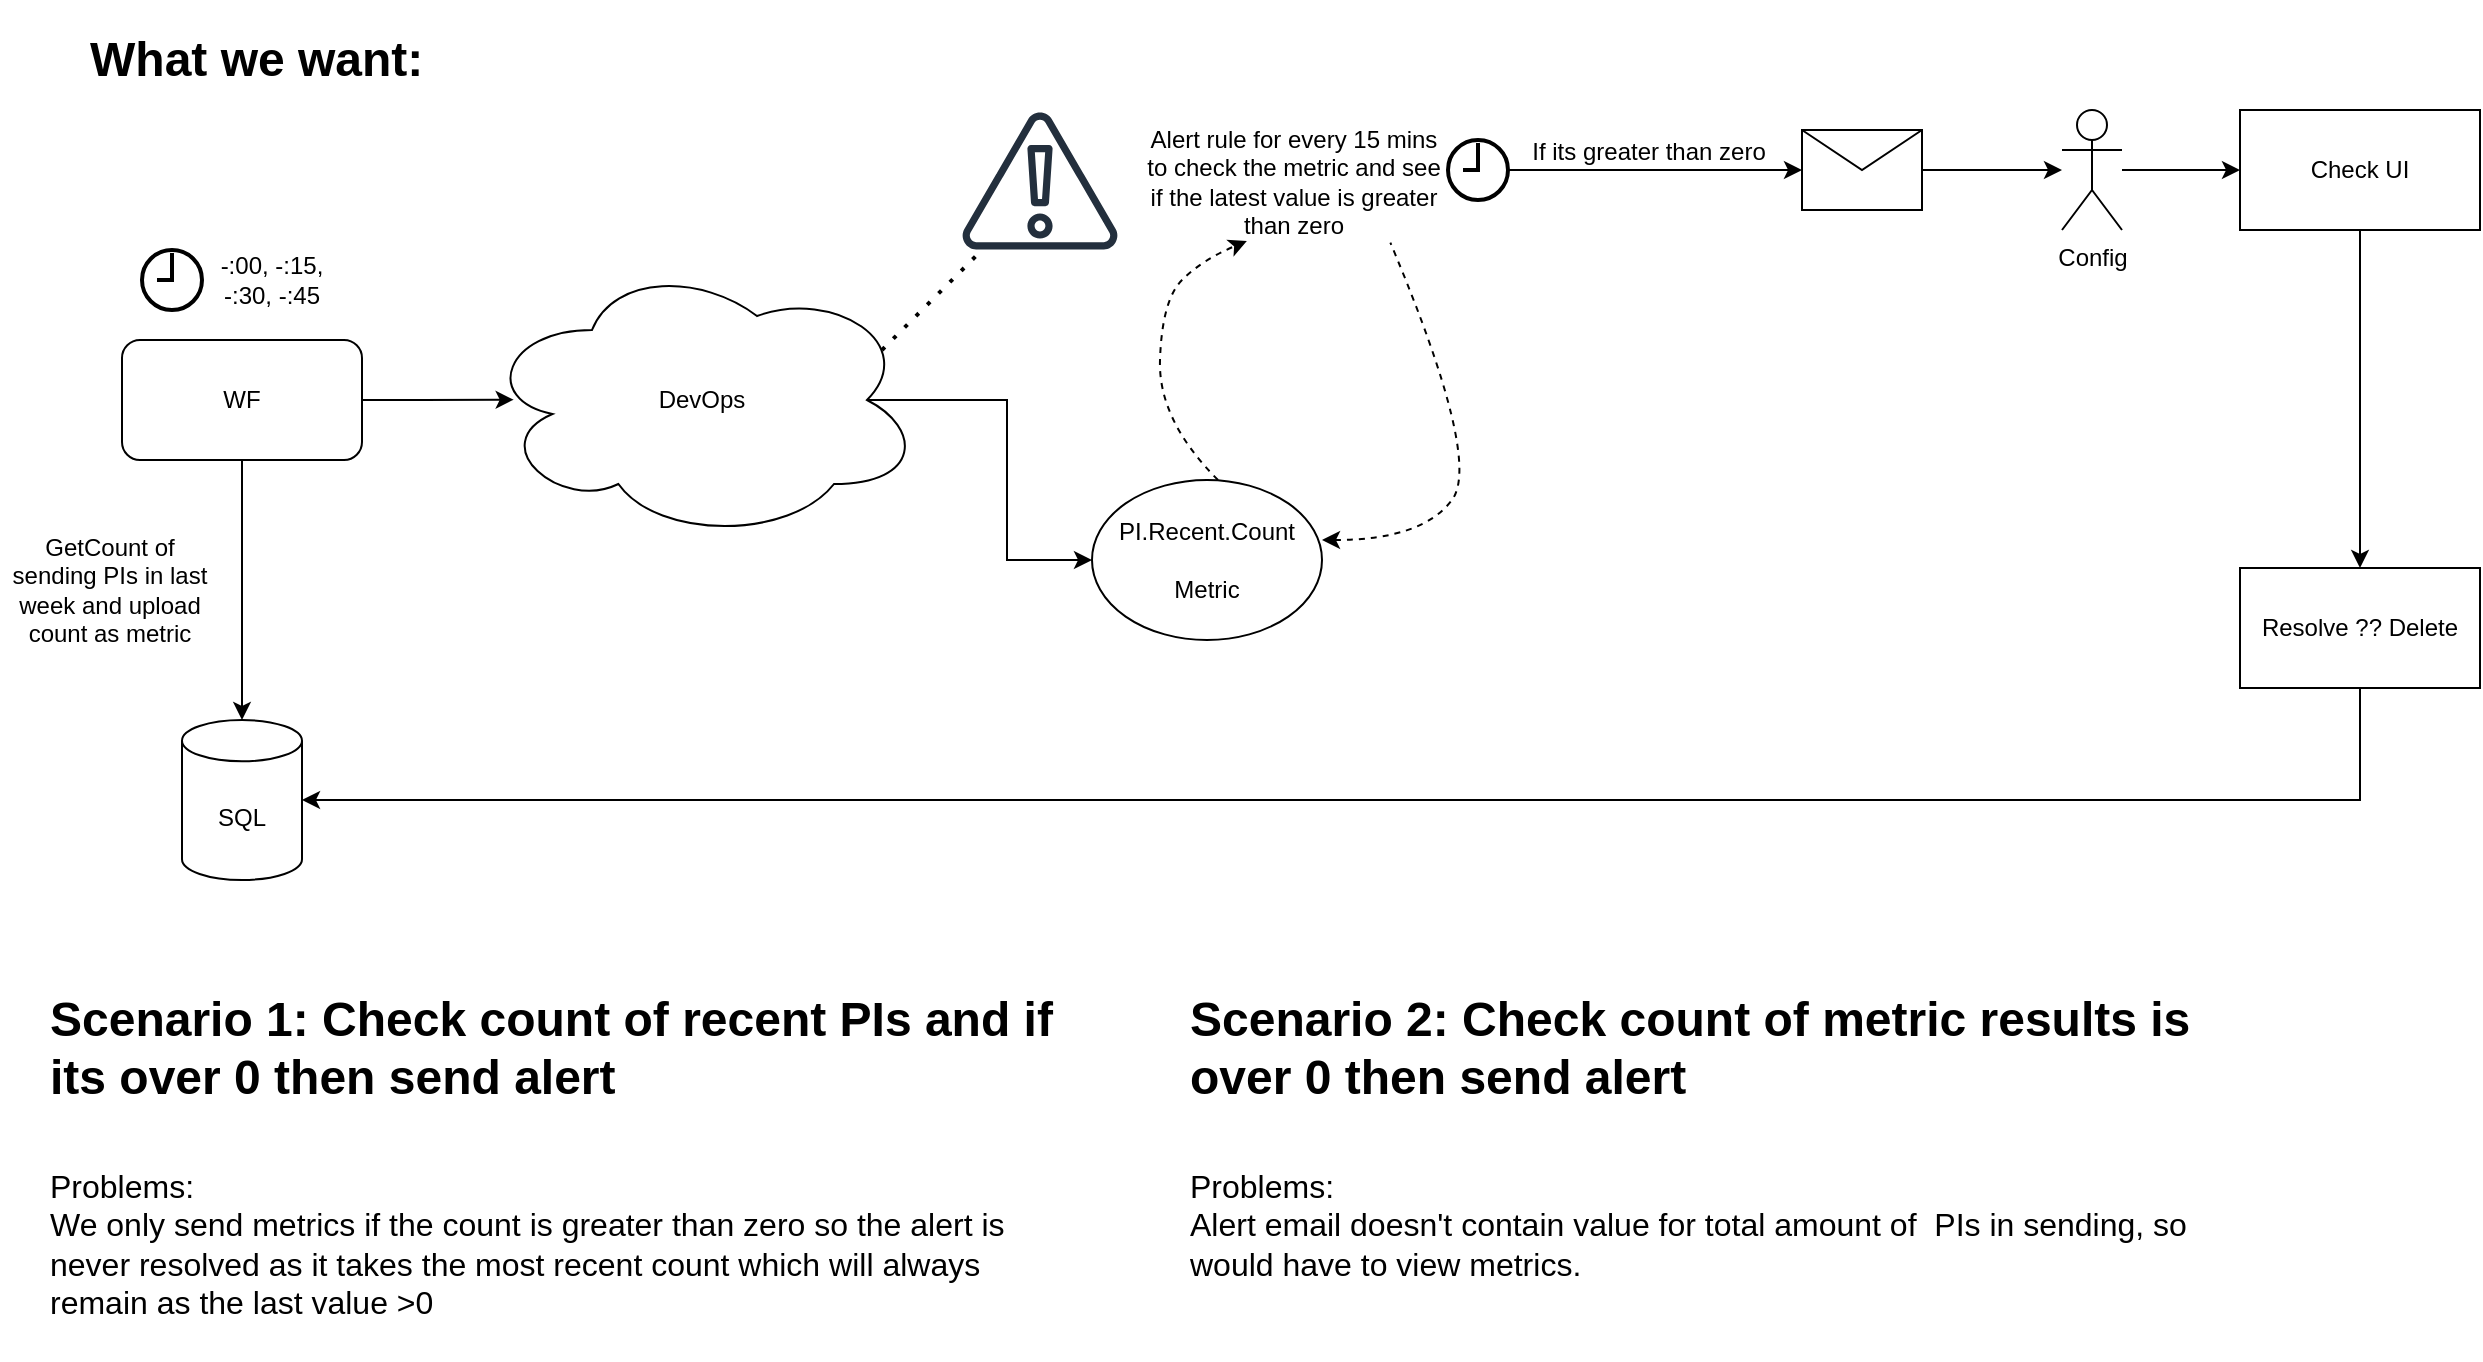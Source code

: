 <mxfile version="20.8.5" type="github">
  <diagram name="Page-1" id="Kkhko3-lI88rhhToAhvI">
    <mxGraphModel dx="1728" dy="908" grid="1" gridSize="10" guides="1" tooltips="1" connect="1" arrows="1" fold="1" page="1" pageScale="1" pageWidth="1169" pageHeight="827" math="0" shadow="0">
      <root>
        <mxCell id="0" />
        <mxCell id="1" parent="0" />
        <mxCell id="GTdq3fTMbGytyCx3zL99-6" value="" style="edgeStyle=orthogonalEdgeStyle;rounded=0;orthogonalLoop=1;jettySize=auto;html=1;entryX=0.072;entryY=0.499;entryDx=0;entryDy=0;entryPerimeter=0;" parent="1" source="GTdq3fTMbGytyCx3zL99-1" target="GTdq3fTMbGytyCx3zL99-4" edge="1">
          <mxGeometry relative="1" as="geometry">
            <Array as="points" />
          </mxGeometry>
        </mxCell>
        <mxCell id="GTdq3fTMbGytyCx3zL99-30" style="edgeStyle=orthogonalEdgeStyle;rounded=0;orthogonalLoop=1;jettySize=auto;html=1;exitX=0.5;exitY=1;exitDx=0;exitDy=0;entryX=0.5;entryY=0;entryDx=0;entryDy=0;entryPerimeter=0;" parent="1" source="GTdq3fTMbGytyCx3zL99-1" target="GTdq3fTMbGytyCx3zL99-28" edge="1">
          <mxGeometry relative="1" as="geometry" />
        </mxCell>
        <mxCell id="GTdq3fTMbGytyCx3zL99-1" value="WF" style="rounded=1;whiteSpace=wrap;html=1;" parent="1" vertex="1">
          <mxGeometry x="101" y="240" width="120" height="60" as="geometry" />
        </mxCell>
        <mxCell id="GTdq3fTMbGytyCx3zL99-2" value="" style="html=1;verticalLabelPosition=bottom;align=center;labelBackgroundColor=#ffffff;verticalAlign=top;strokeWidth=2;strokeColor=#000000;shadow=0;dashed=0;shape=mxgraph.ios7.icons.clock;" parent="1" vertex="1">
          <mxGeometry x="111" y="195" width="30" height="30" as="geometry" />
        </mxCell>
        <mxCell id="GTdq3fTMbGytyCx3zL99-3" value="-:00, -:15, -:30, -:45" style="text;html=1;strokeColor=none;fillColor=none;align=center;verticalAlign=middle;whiteSpace=wrap;rounded=0;" parent="1" vertex="1">
          <mxGeometry x="141" y="190" width="70" height="40" as="geometry" />
        </mxCell>
        <mxCell id="GTdq3fTMbGytyCx3zL99-14" value="" style="edgeStyle=orthogonalEdgeStyle;rounded=0;orthogonalLoop=1;jettySize=auto;html=1;exitX=0.875;exitY=0.5;exitDx=0;exitDy=0;exitPerimeter=0;" parent="1" source="GTdq3fTMbGytyCx3zL99-4" target="GTdq3fTMbGytyCx3zL99-13" edge="1">
          <mxGeometry relative="1" as="geometry" />
        </mxCell>
        <mxCell id="GTdq3fTMbGytyCx3zL99-4" value="DevOps" style="ellipse;shape=cloud;whiteSpace=wrap;html=1;" parent="1" vertex="1">
          <mxGeometry x="281" y="200" width="220" height="140" as="geometry" />
        </mxCell>
        <mxCell id="GTdq3fTMbGytyCx3zL99-7" value="GetCount of sending PIs in last week and upload count as metric" style="text;html=1;strokeColor=none;fillColor=none;align=center;verticalAlign=middle;whiteSpace=wrap;rounded=0;" parent="1" vertex="1">
          <mxGeometry x="40" y="350" width="110" height="30" as="geometry" />
        </mxCell>
        <mxCell id="GTdq3fTMbGytyCx3zL99-8" value="" style="sketch=0;outlineConnect=0;fontColor=#232F3E;gradientColor=none;fillColor=#232F3D;strokeColor=none;dashed=0;verticalLabelPosition=bottom;verticalAlign=top;align=center;html=1;fontSize=12;fontStyle=0;aspect=fixed;pointerEvents=1;shape=mxgraph.aws4.alert;" parent="1" vertex="1">
          <mxGeometry x="521" y="126" width="78" height="69" as="geometry" />
        </mxCell>
        <mxCell id="GTdq3fTMbGytyCx3zL99-9" value="Alert rule for every 15 mins to check the metric and see if the latest value is greater than zero" style="text;html=1;strokeColor=none;fillColor=none;align=center;verticalAlign=middle;whiteSpace=wrap;rounded=0;" parent="1" vertex="1">
          <mxGeometry x="611" y="130.5" width="152" height="60" as="geometry" />
        </mxCell>
        <mxCell id="GTdq3fTMbGytyCx3zL99-10" value="" style="endArrow=none;dashed=1;html=1;dashPattern=1 3;strokeWidth=2;rounded=0;" parent="1" edge="1">
          <mxGeometry width="50" height="50" relative="1" as="geometry">
            <mxPoint x="481" y="245" as="sourcePoint" />
            <mxPoint x="531" y="195" as="targetPoint" />
          </mxGeometry>
        </mxCell>
        <mxCell id="GTdq3fTMbGytyCx3zL99-20" value="" style="edgeStyle=orthogonalEdgeStyle;rounded=0;orthogonalLoop=1;jettySize=auto;html=1;" parent="1" source="GTdq3fTMbGytyCx3zL99-12" target="GTdq3fTMbGytyCx3zL99-19" edge="1">
          <mxGeometry relative="1" as="geometry" />
        </mxCell>
        <mxCell id="GTdq3fTMbGytyCx3zL99-12" value="" style="html=1;verticalLabelPosition=bottom;align=center;labelBackgroundColor=#ffffff;verticalAlign=top;strokeWidth=2;strokeColor=#000000;shadow=0;dashed=0;shape=mxgraph.ios7.icons.clock;" parent="1" vertex="1">
          <mxGeometry x="764" y="140" width="30" height="30" as="geometry" />
        </mxCell>
        <mxCell id="GTdq3fTMbGytyCx3zL99-13" value="PI.Recent.Count&lt;br&gt;&lt;br&gt;Metric" style="ellipse;whiteSpace=wrap;html=1;" parent="1" vertex="1">
          <mxGeometry x="586" y="310" width="115" height="80" as="geometry" />
        </mxCell>
        <mxCell id="GTdq3fTMbGytyCx3zL99-15" value="&lt;h1&gt;What we want:&lt;/h1&gt;" style="text;html=1;strokeColor=none;fillColor=none;spacing=5;spacingTop=-20;whiteSpace=wrap;overflow=hidden;rounded=0;" parent="1" vertex="1">
          <mxGeometry x="80" y="80" width="190" height="120" as="geometry" />
        </mxCell>
        <mxCell id="GTdq3fTMbGytyCx3zL99-17" value="" style="curved=1;endArrow=none;html=1;rounded=0;endFill=0;startArrow=classic;startFill=1;dashed=1;entryX=0.817;entryY=1.014;entryDx=0;entryDy=0;entryPerimeter=0;" parent="1" target="GTdq3fTMbGytyCx3zL99-9" edge="1">
          <mxGeometry width="50" height="50" relative="1" as="geometry">
            <mxPoint x="701" y="340" as="sourcePoint" />
            <mxPoint x="791" y="180" as="targetPoint" />
            <Array as="points">
              <mxPoint x="751" y="340" />
              <mxPoint x="781" y="300" />
            </Array>
          </mxGeometry>
        </mxCell>
        <mxCell id="GTdq3fTMbGytyCx3zL99-18" value="" style="curved=1;endArrow=classic;html=1;rounded=0;endFill=1;startArrow=none;startFill=0;dashed=1;entryX=0.345;entryY=1;entryDx=0;entryDy=0;entryPerimeter=0;" parent="1" target="GTdq3fTMbGytyCx3zL99-9" edge="1">
          <mxGeometry width="50" height="50" relative="1" as="geometry">
            <mxPoint x="649" y="310" as="sourcePoint" />
            <mxPoint x="739" y="150" as="targetPoint" />
            <Array as="points">
              <mxPoint x="619" y="280" />
              <mxPoint x="621" y="220" />
              <mxPoint x="641" y="200" />
            </Array>
          </mxGeometry>
        </mxCell>
        <mxCell id="GTdq3fTMbGytyCx3zL99-25" value="" style="edgeStyle=orthogonalEdgeStyle;rounded=0;orthogonalLoop=1;jettySize=auto;html=1;" parent="1" source="GTdq3fTMbGytyCx3zL99-19" target="GTdq3fTMbGytyCx3zL99-22" edge="1">
          <mxGeometry relative="1" as="geometry" />
        </mxCell>
        <mxCell id="GTdq3fTMbGytyCx3zL99-19" value="" style="shape=message;html=1;html=1;outlineConnect=0;labelPosition=center;verticalLabelPosition=bottom;align=center;verticalAlign=top;" parent="1" vertex="1">
          <mxGeometry x="941" y="135" width="60" height="40" as="geometry" />
        </mxCell>
        <mxCell id="GTdq3fTMbGytyCx3zL99-21" value="If its greater than zero" style="text;html=1;align=center;verticalAlign=middle;resizable=0;points=[];autosize=1;strokeColor=none;fillColor=none;" parent="1" vertex="1">
          <mxGeometry x="794" y="130.5" width="140" height="30" as="geometry" />
        </mxCell>
        <mxCell id="GTdq3fTMbGytyCx3zL99-27" value="" style="edgeStyle=orthogonalEdgeStyle;rounded=0;orthogonalLoop=1;jettySize=auto;html=1;" parent="1" source="GTdq3fTMbGytyCx3zL99-22" target="GTdq3fTMbGytyCx3zL99-26" edge="1">
          <mxGeometry relative="1" as="geometry" />
        </mxCell>
        <mxCell id="GTdq3fTMbGytyCx3zL99-22" value="Config" style="shape=umlActor;verticalLabelPosition=bottom;verticalAlign=top;html=1;outlineConnect=0;" parent="1" vertex="1">
          <mxGeometry x="1071" y="125" width="30" height="60" as="geometry" />
        </mxCell>
        <mxCell id="GTdq3fTMbGytyCx3zL99-32" value="" style="edgeStyle=orthogonalEdgeStyle;rounded=0;orthogonalLoop=1;jettySize=auto;html=1;" parent="1" source="GTdq3fTMbGytyCx3zL99-26" target="GTdq3fTMbGytyCx3zL99-31" edge="1">
          <mxGeometry relative="1" as="geometry" />
        </mxCell>
        <mxCell id="GTdq3fTMbGytyCx3zL99-26" value="Check UI" style="whiteSpace=wrap;html=1;verticalAlign=middle;" parent="1" vertex="1">
          <mxGeometry x="1160" y="125" width="120" height="60" as="geometry" />
        </mxCell>
        <mxCell id="GTdq3fTMbGytyCx3zL99-28" value="SQL" style="shape=cylinder3;whiteSpace=wrap;html=1;boundedLbl=1;backgroundOutline=1;size=10.333;" parent="1" vertex="1">
          <mxGeometry x="131" y="430" width="60" height="80" as="geometry" />
        </mxCell>
        <mxCell id="GTdq3fTMbGytyCx3zL99-33" style="edgeStyle=orthogonalEdgeStyle;rounded=0;orthogonalLoop=1;jettySize=auto;html=1;exitX=0.5;exitY=1;exitDx=0;exitDy=0;entryX=1;entryY=0.5;entryDx=0;entryDy=0;entryPerimeter=0;" parent="1" source="GTdq3fTMbGytyCx3zL99-31" target="GTdq3fTMbGytyCx3zL99-28" edge="1">
          <mxGeometry relative="1" as="geometry" />
        </mxCell>
        <mxCell id="GTdq3fTMbGytyCx3zL99-31" value="Resolve ?? Delete" style="whiteSpace=wrap;html=1;verticalAlign=middle;" parent="1" vertex="1">
          <mxGeometry x="1160" y="354" width="120" height="60" as="geometry" />
        </mxCell>
        <mxCell id="KGSe6S6s_oEejVPAiPoT-34" value="&lt;h1&gt;Scenario 1: Check count of recent PIs and if its over 0 then send alert&lt;/h1&gt;&lt;div&gt;&lt;br&gt;&lt;/div&gt;&lt;div style=&quot;font-size: 16px;&quot;&gt;&lt;font style=&quot;font-size: 16px;&quot;&gt;Problems:&lt;/font&gt;&lt;/div&gt;&lt;div style=&quot;font-size: 16px;&quot;&gt;&lt;font style=&quot;font-size: 16px;&quot;&gt;We only send metrics if the count is greater than zero so the alert is never resolved as it takes the most recent count which will always remain as the last value &amp;gt;0&lt;/font&gt;&lt;/div&gt;&lt;div style=&quot;font-size: 16px;&quot;&gt;&lt;br&gt;&lt;/div&gt;" style="text;html=1;strokeColor=none;fillColor=none;spacing=5;spacingTop=-20;whiteSpace=wrap;overflow=hidden;rounded=0;" parent="1" vertex="1">
          <mxGeometry x="60" y="560" width="520" height="190" as="geometry" />
        </mxCell>
        <mxCell id="KGSe6S6s_oEejVPAiPoT-35" value="&lt;h1&gt;Scenario 2: Check count of metric results is over 0 then send alert&lt;/h1&gt;&lt;div&gt;&lt;br&gt;&lt;/div&gt;&lt;div style=&quot;font-size: 16px;&quot;&gt;&lt;font style=&quot;font-size: 16px;&quot;&gt;Problems:&lt;/font&gt;&lt;/div&gt;&lt;div style=&quot;font-size: 16px;&quot;&gt;&lt;font style=&quot;font-size: 16px;&quot;&gt;Alert email doesn&#39;t contain value for total amount of&amp;nbsp; PIs in sending, so would have to view metrics.&lt;/font&gt;&lt;/div&gt;&lt;div style=&quot;font-size: 16px;&quot;&gt;&lt;br&gt;&lt;/div&gt;" style="text;html=1;strokeColor=none;fillColor=none;spacing=5;spacingTop=-20;whiteSpace=wrap;overflow=hidden;rounded=0;" parent="1" vertex="1">
          <mxGeometry x="630" y="560" width="520" height="180" as="geometry" />
        </mxCell>
      </root>
    </mxGraphModel>
  </diagram>
</mxfile>
